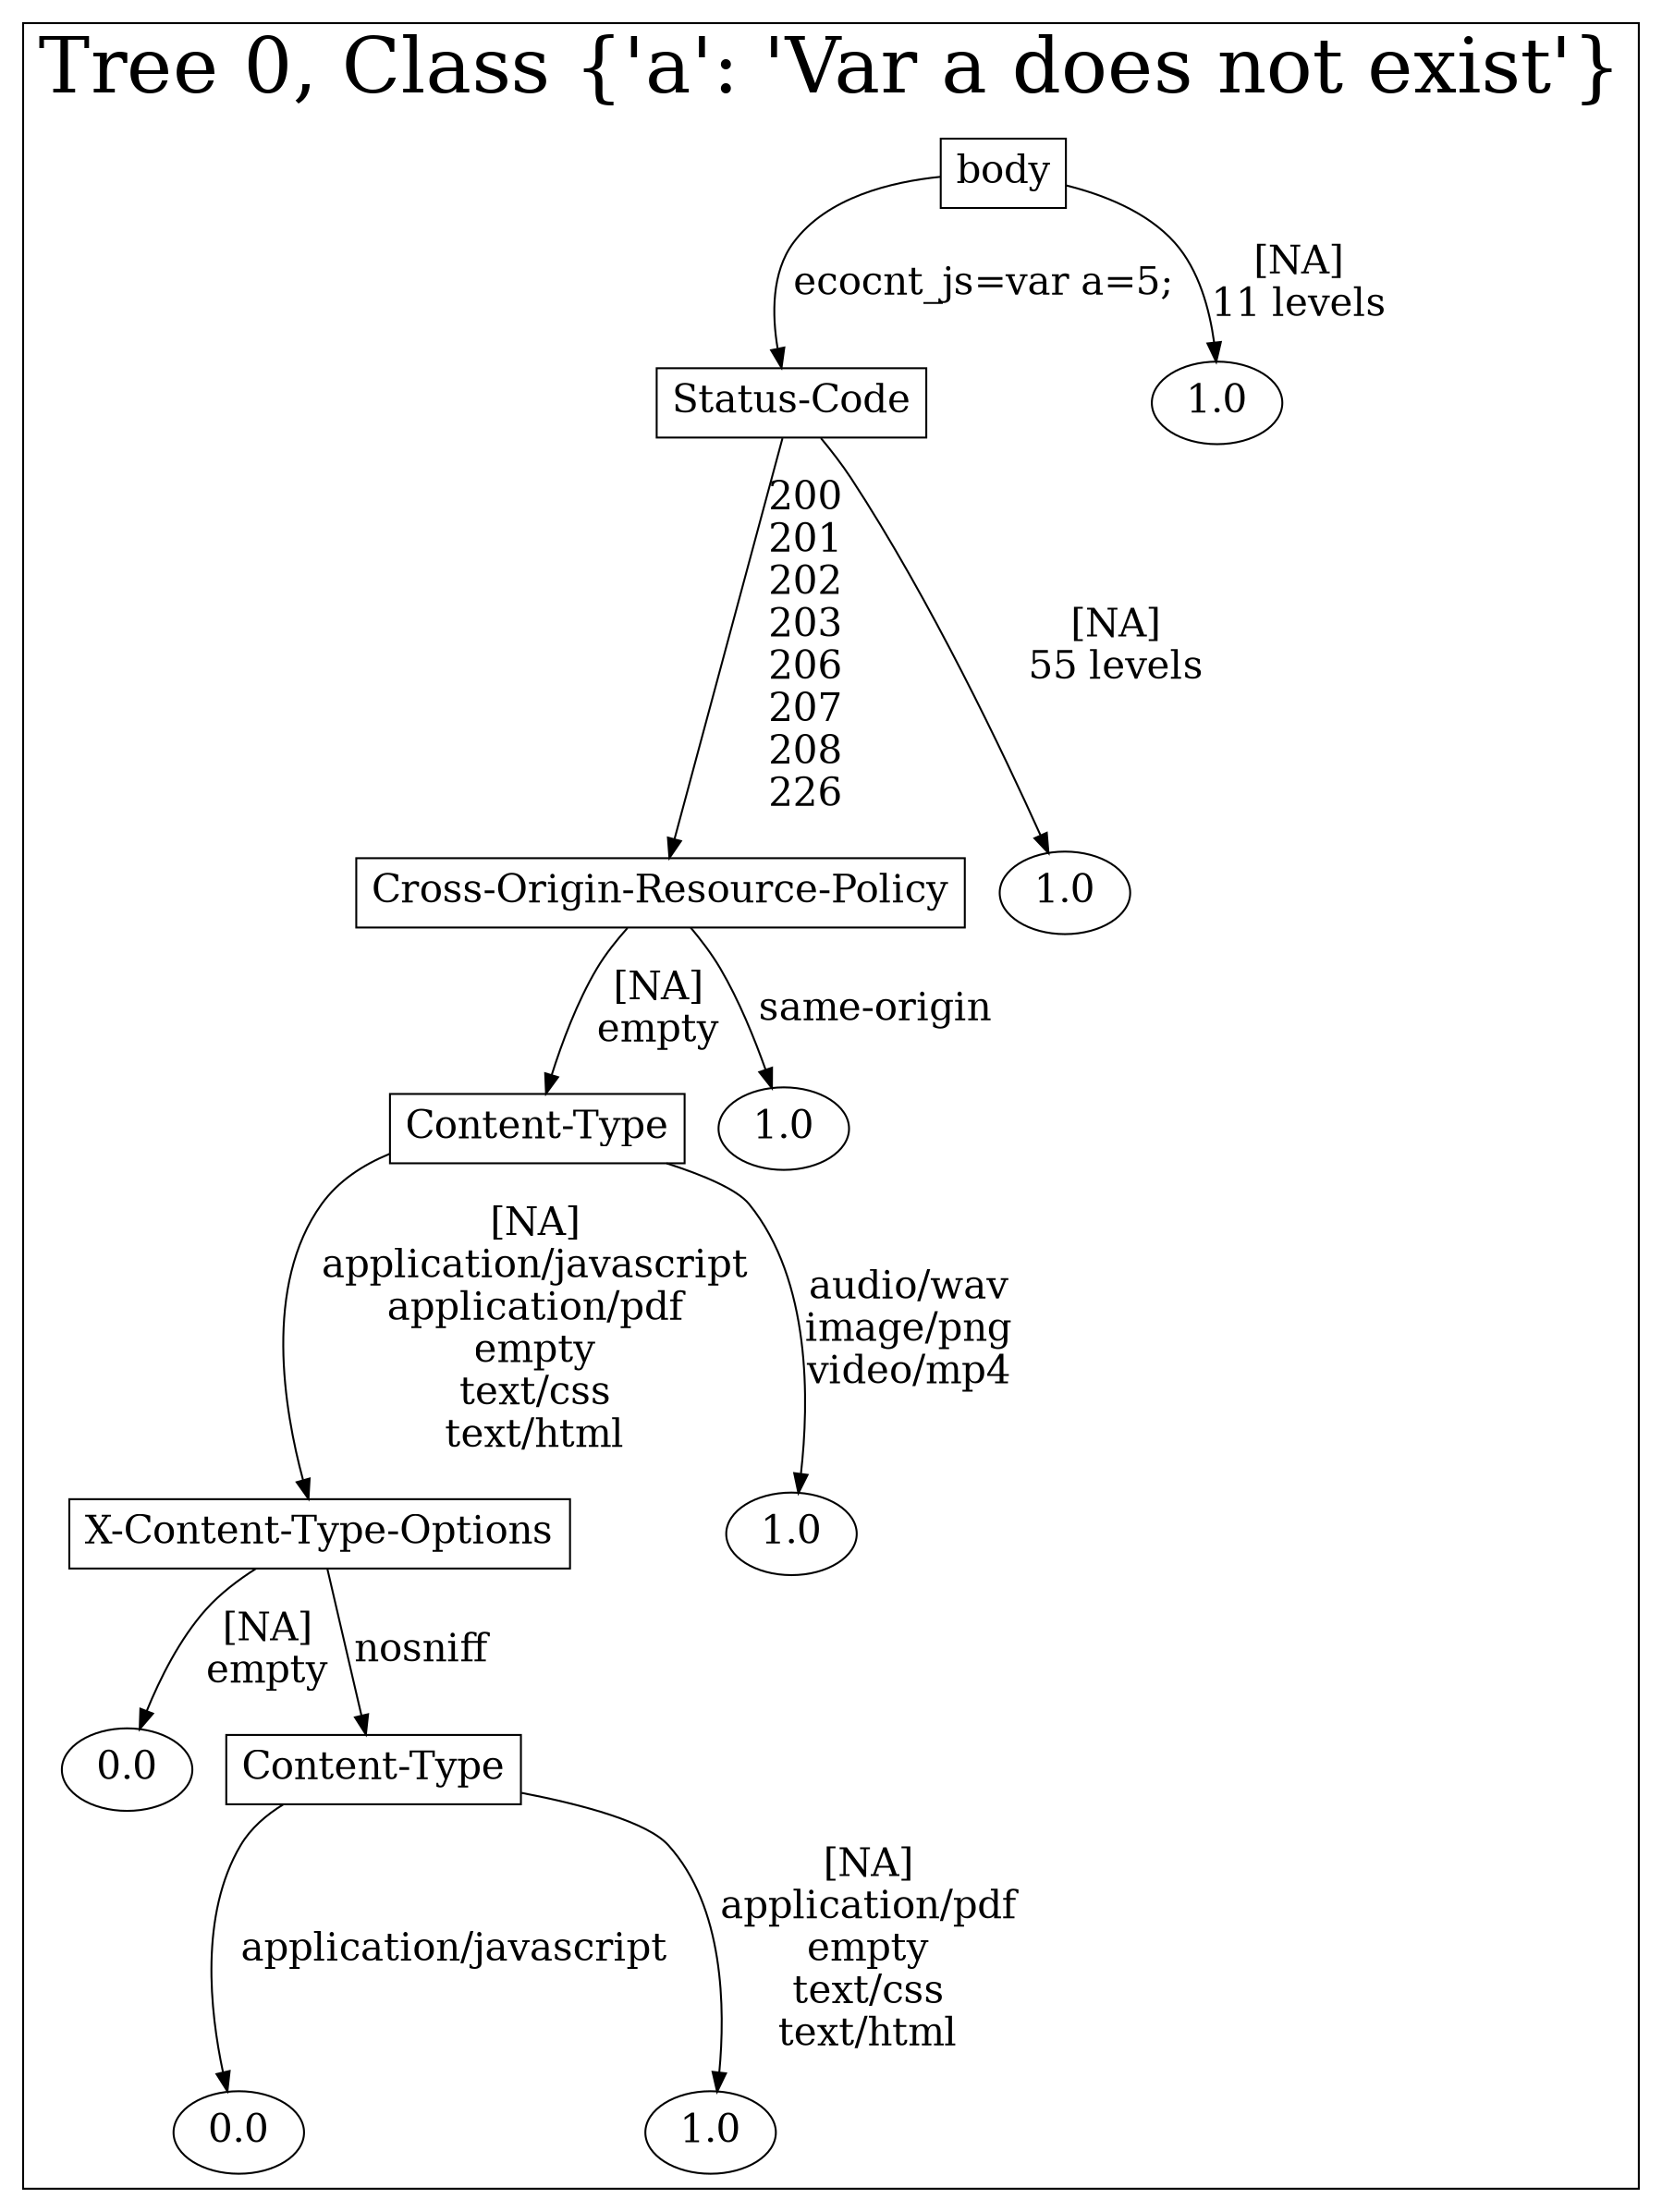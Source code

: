 /*
Generated by:
    http://https://github.com/h2oai/h2o-3/tree/master/h2o-genmodel/src/main/java/hex/genmodel/tools/PrintMojo.java
*/

/*
On a mac:

$ brew install graphviz
$ dot -Tpng file.gv -o file.png
$ open file.png
*/

digraph G {

subgraph cluster_0 {
/* Nodes */

/* Level 0 */
{
"SG_0_Node_0" [shape=box, fontsize=20, label="body"]
}

/* Level 1 */
{
"SG_0_Node_1" [shape=box, fontsize=20, label="Status-Code"]
"SG_0_Node_6" [fontsize=20, label="1.0"]
}

/* Level 2 */
{
"SG_0_Node_2" [shape=box, fontsize=20, label="Cross-Origin-Resource-Policy"]
"SG_0_Node_7" [fontsize=20, label="1.0"]
}

/* Level 3 */
{
"SG_0_Node_3" [shape=box, fontsize=20, label="Content-Type"]
"SG_0_Node_8" [fontsize=20, label="1.0"]
}

/* Level 4 */
{
"SG_0_Node_4" [shape=box, fontsize=20, label="X-Content-Type-Options"]
"SG_0_Node_9" [fontsize=20, label="1.0"]
}

/* Level 5 */
{
"SG_0_Node_10" [fontsize=20, label="0.0"]
"SG_0_Node_5" [shape=box, fontsize=20, label="Content-Type"]
}

/* Level 6 */
{
"SG_0_Node_11" [fontsize=20, label="0.0"]
"SG_0_Node_12" [fontsize=20, label="1.0"]
}

/* Edges */
"SG_0_Node_0" -> "SG_0_Node_1" [fontsize=20, label="ecocnt_js=var a=5;
"]
"SG_0_Node_0" -> "SG_0_Node_6" [fontsize=20, label="[NA]
11 levels
"]
"SG_0_Node_1" -> "SG_0_Node_2" [fontsize=20, label="200
201
202
203
206
207
208
226
"]
"SG_0_Node_1" -> "SG_0_Node_7" [fontsize=20, label="[NA]
55 levels
"]
"SG_0_Node_2" -> "SG_0_Node_3" [fontsize=20, label="[NA]
empty
"]
"SG_0_Node_2" -> "SG_0_Node_8" [fontsize=20, label="same-origin
"]
"SG_0_Node_3" -> "SG_0_Node_4" [fontsize=20, label="[NA]
application/javascript
application/pdf
empty
text/css
text/html
"]
"SG_0_Node_3" -> "SG_0_Node_9" [fontsize=20, label="audio/wav
image/png
video/mp4
"]
"SG_0_Node_4" -> "SG_0_Node_10" [fontsize=20, label="[NA]
empty
"]
"SG_0_Node_4" -> "SG_0_Node_5" [fontsize=20, label="nosniff
"]
"SG_0_Node_5" -> "SG_0_Node_11" [fontsize=20, label="application/javascript
"]
"SG_0_Node_5" -> "SG_0_Node_12" [fontsize=20, label="[NA]
application/pdf
empty
text/css
text/html
"]

fontsize=40
label="Tree 0, Class {'a': 'Var a does not exist'}"
}

}

